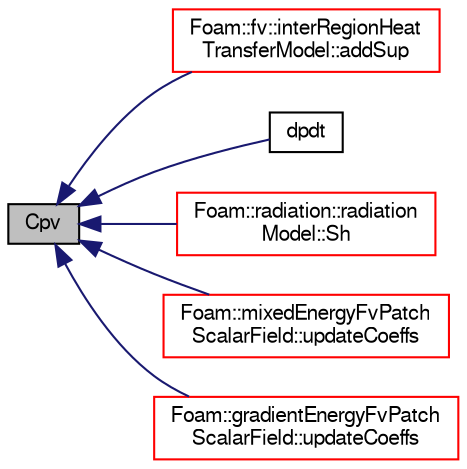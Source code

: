 digraph "Cpv"
{
  bgcolor="transparent";
  edge [fontname="FreeSans",fontsize="10",labelfontname="FreeSans",labelfontsize="10"];
  node [fontname="FreeSans",fontsize="10",shape=record];
  rankdir="LR";
  Node1557 [label="Cpv",height=0.2,width=0.4,color="black", fillcolor="grey75", style="filled", fontcolor="black"];
  Node1557 -> Node1558 [dir="back",color="midnightblue",fontsize="10",style="solid",fontname="FreeSans"];
  Node1558 [label="Foam::fv::interRegionHeat\lTransferModel::addSup",height=0.2,width=0.4,color="red",URL="$a23542.html#a9c3a3fc9e70c143a42b667f4c9485ec3",tooltip="Source term to energy equation. "];
  Node1557 -> Node1560 [dir="back",color="midnightblue",fontsize="10",style="solid",fontname="FreeSans"];
  Node1560 [label="dpdt",height=0.2,width=0.4,color="black",URL="$a29734.html#a0e4e637e8932a391cf4a45df07c3a170",tooltip="Should the dpdt term be included in the enthalpy equation. "];
  Node1557 -> Node1561 [dir="back",color="midnightblue",fontsize="10",style="solid",fontname="FreeSans"];
  Node1561 [label="Foam::radiation::radiation\lModel::Sh",height=0.2,width=0.4,color="red",URL="$a30042.html#a863481672e58bc80ab86bcccb1bb893d",tooltip="Energy source term. "];
  Node1557 -> Node1564 [dir="back",color="midnightblue",fontsize="10",style="solid",fontname="FreeSans"];
  Node1564 [label="Foam::mixedEnergyFvPatch\lScalarField::updateCoeffs",height=0.2,width=0.4,color="red",URL="$a29754.html#a7e24eafac629d3733181cd942d4c902f",tooltip="Update the coefficients associated with the patch field. "];
  Node1557 -> Node1566 [dir="back",color="midnightblue",fontsize="10",style="solid",fontname="FreeSans"];
  Node1566 [label="Foam::gradientEnergyFvPatch\lScalarField::updateCoeffs",height=0.2,width=0.4,color="red",URL="$a29750.html#a7e24eafac629d3733181cd942d4c902f",tooltip="Update the coefficients associated with the patch field. "];
}
